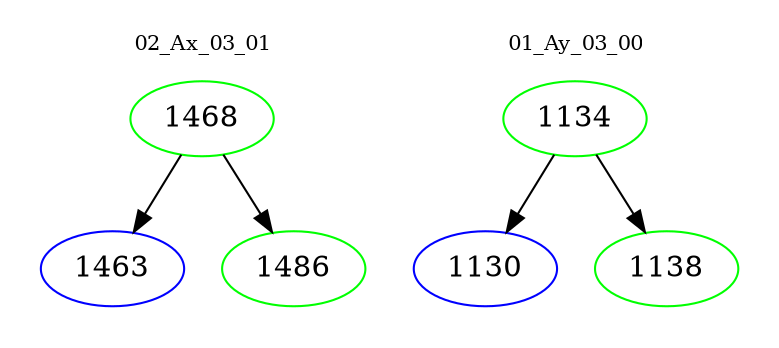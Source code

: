 digraph{
subgraph cluster_0 {
color = white
label = "02_Ax_03_01";
fontsize=10;
T0_1468 [label="1468", color="green"]
T0_1468 -> T0_1463 [color="black"]
T0_1463 [label="1463", color="blue"]
T0_1468 -> T0_1486 [color="black"]
T0_1486 [label="1486", color="green"]
}
subgraph cluster_1 {
color = white
label = "01_Ay_03_00";
fontsize=10;
T1_1134 [label="1134", color="green"]
T1_1134 -> T1_1130 [color="black"]
T1_1130 [label="1130", color="blue"]
T1_1134 -> T1_1138 [color="black"]
T1_1138 [label="1138", color="green"]
}
}
